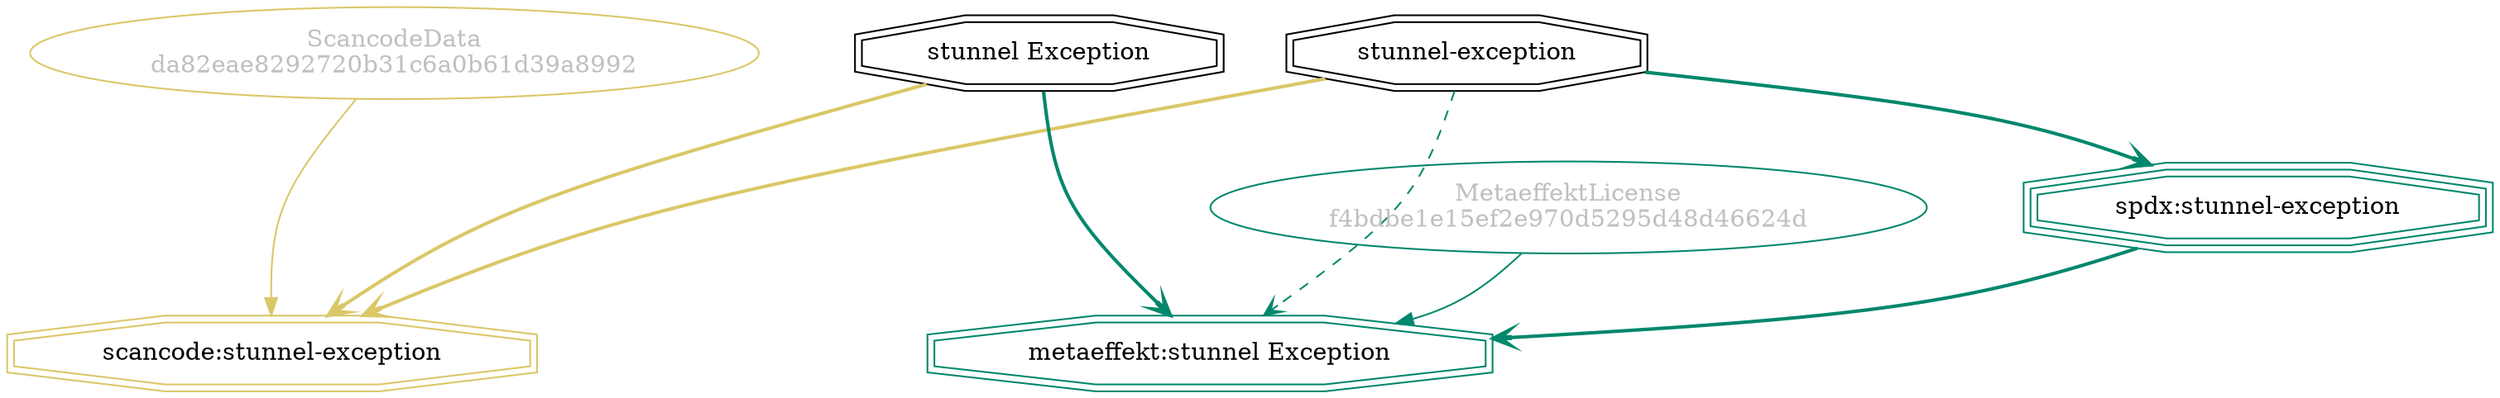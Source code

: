 strict digraph {
    node [shape=box];
    graph [splines=curved];
    23799 [label="ScancodeData\nda82eae8292720b31c6a0b61d39a8992"
          ,fontcolor=gray
          ,color="#dac767"
          ,fillcolor="beige;1"
          ,shape=ellipse];
    23800 [label="scancode:stunnel-exception"
          ,color="#dac767"
          ,shape=doubleoctagon];
    23801 [label="stunnel-exception"
          ,shape=doubleoctagon];
    23802 [label="stunnel Exception"
          ,shape=doubleoctagon];
    48198 [label="MetaeffektLicense\nf4bdbe1e15ef2e970d5295d48d46624d"
          ,fontcolor=gray
          ,color="#00876c"
          ,fillcolor="beige;1"
          ,shape=ellipse];
    48199 [label="metaeffekt:stunnel Exception"
          ,color="#00876c"
          ,shape=doubleoctagon];
    48200 [label="spdx:stunnel-exception"
          ,color="#00876c"
          ,shape=tripleoctagon];
    23799 -> 23800 [weight=0.5
                   ,color="#dac767"];
    23801 -> 23800 [style=bold
                   ,arrowhead=vee
                   ,weight=0.7
                   ,color="#dac767"];
    23801 -> 48199 [style=dashed
                   ,arrowhead=vee
                   ,weight=0.5
                   ,color="#00876c"];
    23801 -> 48200 [style=bold
                   ,arrowhead=vee
                   ,weight=0.7
                   ,color="#00876c"];
    23802 -> 23800 [style=bold
                   ,arrowhead=vee
                   ,weight=0.7
                   ,color="#dac767"];
    23802 -> 48199 [style=bold
                   ,arrowhead=vee
                   ,weight=0.7
                   ,color="#00876c"];
    23802 -> 48199 [style=bold
                   ,arrowhead=vee
                   ,weight=0.7
                   ,color="#00876c"];
    48198 -> 48199 [weight=0.5
                   ,color="#00876c"];
    48200 -> 48199 [style=bold
                   ,arrowhead=vee
                   ,weight=0.7
                   ,color="#00876c"];
}
